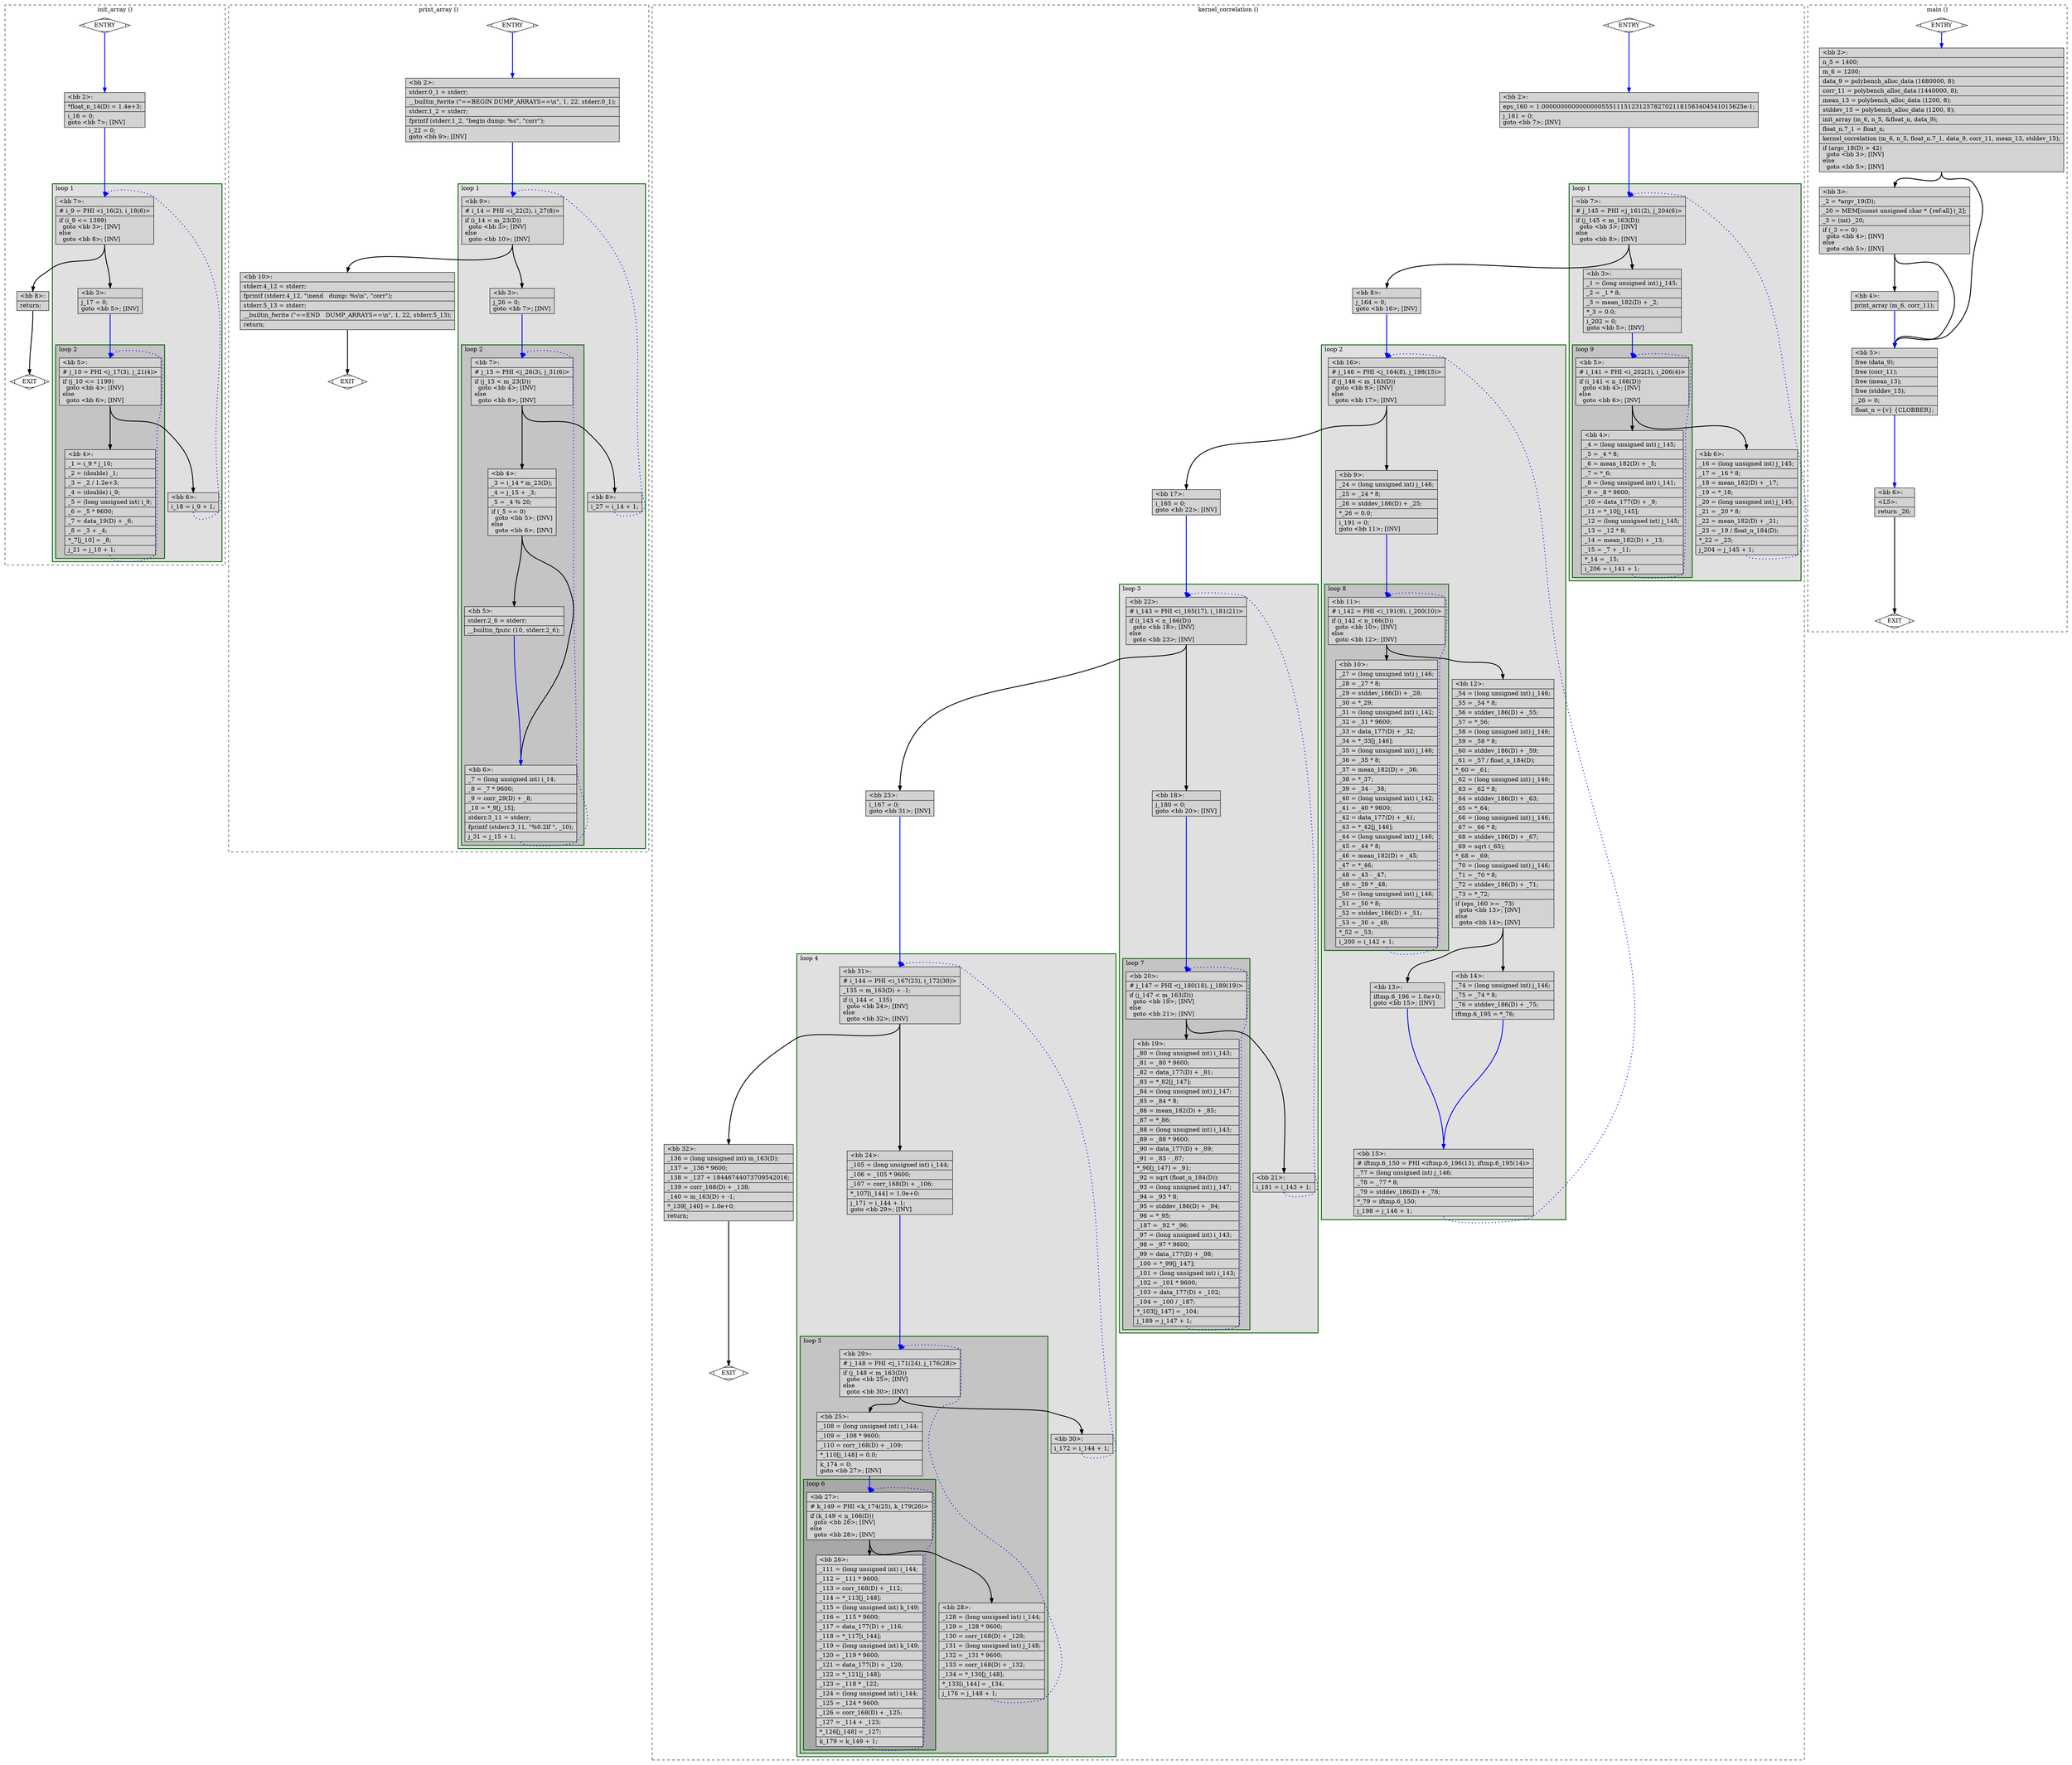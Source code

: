 digraph "correlation.c.024t.local-fnsummary1" {
overlap=false;
subgraph "cluster_init_array" {
	style="dashed";
	color="black";
	label="init_array ()";
	subgraph cluster_6_1 {
	style="filled";
	color="darkgreen";
	fillcolor="grey88";
	label="loop 1";
	labeljust=l;
	penwidth=2;
	subgraph cluster_6_2 {
	style="filled";
	color="darkgreen";
	fillcolor="grey77";
	label="loop 2";
	labeljust=l;
	penwidth=2;
	fn_6_basic_block_5 [shape=record,style=filled,fillcolor=lightgrey,label="{\<bb\ 5\>:\l\
|#\ j_10\ =\ PHI\ \<j_17(3),\ j_21(4)\>\l\
|if\ (j_10\ \<=\ 1199)\l\
\ \ goto\ \<bb\ 4\>;\ [INV]\l\
else\l\
\ \ goto\ \<bb\ 6\>;\ [INV]\l\
}"];

	fn_6_basic_block_4 [shape=record,style=filled,fillcolor=lightgrey,label="{\<bb\ 4\>:\l\
|_1\ =\ i_9\ *\ j_10;\l\
|_2\ =\ (double)\ _1;\l\
|_3\ =\ _2\ /\ 1.2e+3;\l\
|_4\ =\ (double)\ i_9;\l\
|_5\ =\ (long\ unsigned\ int)\ i_9;\l\
|_6\ =\ _5\ *\ 9600;\l\
|_7\ =\ data_19(D)\ +\ _6;\l\
|_8\ =\ _3\ +\ _4;\l\
|*_7[j_10]\ =\ _8;\l\
|j_21\ =\ j_10\ +\ 1;\l\
}"];

	}
	fn_6_basic_block_7 [shape=record,style=filled,fillcolor=lightgrey,label="{\<bb\ 7\>:\l\
|#\ i_9\ =\ PHI\ \<i_16(2),\ i_18(6)\>\l\
|if\ (i_9\ \<=\ 1399)\l\
\ \ goto\ \<bb\ 3\>;\ [INV]\l\
else\l\
\ \ goto\ \<bb\ 8\>;\ [INV]\l\
}"];

	fn_6_basic_block_3 [shape=record,style=filled,fillcolor=lightgrey,label="{\<bb\ 3\>:\l\
|j_17\ =\ 0;\l\
goto\ \<bb\ 5\>;\ [INV]\l\
}"];

	fn_6_basic_block_6 [shape=record,style=filled,fillcolor=lightgrey,label="{\<bb\ 6\>:\l\
|i_18\ =\ i_9\ +\ 1;\l\
}"];

	}
	fn_6_basic_block_0 [shape=Mdiamond,style=filled,fillcolor=white,label="ENTRY"];

	fn_6_basic_block_1 [shape=Mdiamond,style=filled,fillcolor=white,label="EXIT"];

	fn_6_basic_block_2 [shape=record,style=filled,fillcolor=lightgrey,label="{\<bb\ 2\>:\l\
|*float_n_14(D)\ =\ 1.4e+3;\l\
|i_16\ =\ 0;\l\
goto\ \<bb\ 7\>;\ [INV]\l\
}"];

	fn_6_basic_block_8 [shape=record,style=filled,fillcolor=lightgrey,label="{\<bb\ 8\>:\l\
|return;\l\
}"];

	fn_6_basic_block_0:s -> fn_6_basic_block_2:n [style="solid,bold",color=blue,weight=100,constraint=true];
	fn_6_basic_block_2:s -> fn_6_basic_block_7:n [style="solid,bold",color=blue,weight=100,constraint=true];
	fn_6_basic_block_3:s -> fn_6_basic_block_5:n [style="solid,bold",color=blue,weight=100,constraint=true];
	fn_6_basic_block_4:s -> fn_6_basic_block_5:n [style="dotted,bold",color=blue,weight=10,constraint=false];
	fn_6_basic_block_5:s -> fn_6_basic_block_4:n [style="solid,bold",color=black,weight=10,constraint=true];
	fn_6_basic_block_5:s -> fn_6_basic_block_6:n [style="solid,bold",color=black,weight=10,constraint=true];
	fn_6_basic_block_6:s -> fn_6_basic_block_7:n [style="dotted,bold",color=blue,weight=10,constraint=false];
	fn_6_basic_block_7:s -> fn_6_basic_block_3:n [style="solid,bold",color=black,weight=10,constraint=true];
	fn_6_basic_block_7:s -> fn_6_basic_block_8:n [style="solid,bold",color=black,weight=10,constraint=true];
	fn_6_basic_block_8:s -> fn_6_basic_block_1:n [style="solid,bold",color=black,weight=10,constraint=true];
	fn_6_basic_block_0:s -> fn_6_basic_block_1:n [style="invis",constraint=true];
}
subgraph "cluster_print_array" {
	style="dashed";
	color="black";
	label="print_array ()";
	subgraph cluster_7_1 {
	style="filled";
	color="darkgreen";
	fillcolor="grey88";
	label="loop 1";
	labeljust=l;
	penwidth=2;
	subgraph cluster_7_2 {
	style="filled";
	color="darkgreen";
	fillcolor="grey77";
	label="loop 2";
	labeljust=l;
	penwidth=2;
	fn_7_basic_block_7 [shape=record,style=filled,fillcolor=lightgrey,label="{\<bb\ 7\>:\l\
|#\ j_15\ =\ PHI\ \<j_26(3),\ j_31(6)\>\l\
|if\ (j_15\ \<\ m_23(D))\l\
\ \ goto\ \<bb\ 4\>;\ [INV]\l\
else\l\
\ \ goto\ \<bb\ 8\>;\ [INV]\l\
}"];

	fn_7_basic_block_4 [shape=record,style=filled,fillcolor=lightgrey,label="{\<bb\ 4\>:\l\
|_3\ =\ i_14\ *\ m_23(D);\l\
|_4\ =\ j_15\ +\ _3;\l\
|_5\ =\ _4\ %\ 20;\l\
|if\ (_5\ ==\ 0)\l\
\ \ goto\ \<bb\ 5\>;\ [INV]\l\
else\l\
\ \ goto\ \<bb\ 6\>;\ [INV]\l\
}"];

	fn_7_basic_block_5 [shape=record,style=filled,fillcolor=lightgrey,label="{\<bb\ 5\>:\l\
|stderr.2_6\ =\ stderr;\l\
|__builtin_fputc\ (10,\ stderr.2_6);\l\
}"];

	fn_7_basic_block_6 [shape=record,style=filled,fillcolor=lightgrey,label="{\<bb\ 6\>:\l\
|_7\ =\ (long\ unsigned\ int)\ i_14;\l\
|_8\ =\ _7\ *\ 9600;\l\
|_9\ =\ corr_29(D)\ +\ _8;\l\
|_10\ =\ *_9[j_15];\l\
|stderr.3_11\ =\ stderr;\l\
|fprintf\ (stderr.3_11,\ \"%0.2lf\ \",\ _10);\l\
|j_31\ =\ j_15\ +\ 1;\l\
}"];

	}
	fn_7_basic_block_9 [shape=record,style=filled,fillcolor=lightgrey,label="{\<bb\ 9\>:\l\
|#\ i_14\ =\ PHI\ \<i_22(2),\ i_27(8)\>\l\
|if\ (i_14\ \<\ m_23(D))\l\
\ \ goto\ \<bb\ 3\>;\ [INV]\l\
else\l\
\ \ goto\ \<bb\ 10\>;\ [INV]\l\
}"];

	fn_7_basic_block_3 [shape=record,style=filled,fillcolor=lightgrey,label="{\<bb\ 3\>:\l\
|j_26\ =\ 0;\l\
goto\ \<bb\ 7\>;\ [INV]\l\
}"];

	fn_7_basic_block_8 [shape=record,style=filled,fillcolor=lightgrey,label="{\<bb\ 8\>:\l\
|i_27\ =\ i_14\ +\ 1;\l\
}"];

	}
	fn_7_basic_block_0 [shape=Mdiamond,style=filled,fillcolor=white,label="ENTRY"];

	fn_7_basic_block_1 [shape=Mdiamond,style=filled,fillcolor=white,label="EXIT"];

	fn_7_basic_block_2 [shape=record,style=filled,fillcolor=lightgrey,label="{\<bb\ 2\>:\l\
|stderr.0_1\ =\ stderr;\l\
|__builtin_fwrite\ (\"==BEGIN\ DUMP_ARRAYS==\\n\",\ 1,\ 22,\ stderr.0_1);\l\
|stderr.1_2\ =\ stderr;\l\
|fprintf\ (stderr.1_2,\ \"begin\ dump:\ %s\",\ \"corr\");\l\
|i_22\ =\ 0;\l\
goto\ \<bb\ 9\>;\ [INV]\l\
}"];

	fn_7_basic_block_10 [shape=record,style=filled,fillcolor=lightgrey,label="{\<bb\ 10\>:\l\
|stderr.4_12\ =\ stderr;\l\
|fprintf\ (stderr.4_12,\ \"\\nend\ \ \ dump:\ %s\\n\",\ \"corr\");\l\
|stderr.5_13\ =\ stderr;\l\
|__builtin_fwrite\ (\"==END\ \ \ DUMP_ARRAYS==\\n\",\ 1,\ 22,\ stderr.5_13);\l\
|return;\l\
}"];

	fn_7_basic_block_0:s -> fn_7_basic_block_2:n [style="solid,bold",color=blue,weight=100,constraint=true];
	fn_7_basic_block_2:s -> fn_7_basic_block_9:n [style="solid,bold",color=blue,weight=100,constraint=true];
	fn_7_basic_block_3:s -> fn_7_basic_block_7:n [style="solid,bold",color=blue,weight=100,constraint=true];
	fn_7_basic_block_4:s -> fn_7_basic_block_5:n [style="solid,bold",color=black,weight=10,constraint=true];
	fn_7_basic_block_4:s -> fn_7_basic_block_6:n [style="solid,bold",color=black,weight=10,constraint=true];
	fn_7_basic_block_5:s -> fn_7_basic_block_6:n [style="solid,bold",color=blue,weight=100,constraint=true];
	fn_7_basic_block_6:s -> fn_7_basic_block_7:n [style="dotted,bold",color=blue,weight=10,constraint=false];
	fn_7_basic_block_7:s -> fn_7_basic_block_4:n [style="solid,bold",color=black,weight=10,constraint=true];
	fn_7_basic_block_7:s -> fn_7_basic_block_8:n [style="solid,bold",color=black,weight=10,constraint=true];
	fn_7_basic_block_8:s -> fn_7_basic_block_9:n [style="dotted,bold",color=blue,weight=10,constraint=false];
	fn_7_basic_block_9:s -> fn_7_basic_block_3:n [style="solid,bold",color=black,weight=10,constraint=true];
	fn_7_basic_block_9:s -> fn_7_basic_block_10:n [style="solid,bold",color=black,weight=10,constraint=true];
	fn_7_basic_block_10:s -> fn_7_basic_block_1:n [style="solid,bold",color=black,weight=10,constraint=true];
	fn_7_basic_block_0:s -> fn_7_basic_block_1:n [style="invis",constraint=true];
}
subgraph "cluster_kernel_correlation" {
	style="dashed";
	color="black";
	label="kernel_correlation ()";
	subgraph cluster_8_4 {
	style="filled";
	color="darkgreen";
	fillcolor="grey88";
	label="loop 4";
	labeljust=l;
	penwidth=2;
	subgraph cluster_8_5 {
	style="filled";
	color="darkgreen";
	fillcolor="grey77";
	label="loop 5";
	labeljust=l;
	penwidth=2;
	subgraph cluster_8_6 {
	style="filled";
	color="darkgreen";
	fillcolor="grey66";
	label="loop 6";
	labeljust=l;
	penwidth=2;
	fn_8_basic_block_27 [shape=record,style=filled,fillcolor=lightgrey,label="{\<bb\ 27\>:\l\
|#\ k_149\ =\ PHI\ \<k_174(25),\ k_179(26)\>\l\
|if\ (k_149\ \<\ n_166(D))\l\
\ \ goto\ \<bb\ 26\>;\ [INV]\l\
else\l\
\ \ goto\ \<bb\ 28\>;\ [INV]\l\
}"];

	fn_8_basic_block_26 [shape=record,style=filled,fillcolor=lightgrey,label="{\<bb\ 26\>:\l\
|_111\ =\ (long\ unsigned\ int)\ i_144;\l\
|_112\ =\ _111\ *\ 9600;\l\
|_113\ =\ corr_168(D)\ +\ _112;\l\
|_114\ =\ *_113[j_148];\l\
|_115\ =\ (long\ unsigned\ int)\ k_149;\l\
|_116\ =\ _115\ *\ 9600;\l\
|_117\ =\ data_177(D)\ +\ _116;\l\
|_118\ =\ *_117[i_144];\l\
|_119\ =\ (long\ unsigned\ int)\ k_149;\l\
|_120\ =\ _119\ *\ 9600;\l\
|_121\ =\ data_177(D)\ +\ _120;\l\
|_122\ =\ *_121[j_148];\l\
|_123\ =\ _118\ *\ _122;\l\
|_124\ =\ (long\ unsigned\ int)\ i_144;\l\
|_125\ =\ _124\ *\ 9600;\l\
|_126\ =\ corr_168(D)\ +\ _125;\l\
|_127\ =\ _114\ +\ _123;\l\
|*_126[j_148]\ =\ _127;\l\
|k_179\ =\ k_149\ +\ 1;\l\
}"];

	}
	fn_8_basic_block_29 [shape=record,style=filled,fillcolor=lightgrey,label="{\<bb\ 29\>:\l\
|#\ j_148\ =\ PHI\ \<j_171(24),\ j_176(28)\>\l\
|if\ (j_148\ \<\ m_163(D))\l\
\ \ goto\ \<bb\ 25\>;\ [INV]\l\
else\l\
\ \ goto\ \<bb\ 30\>;\ [INV]\l\
}"];

	fn_8_basic_block_25 [shape=record,style=filled,fillcolor=lightgrey,label="{\<bb\ 25\>:\l\
|_108\ =\ (long\ unsigned\ int)\ i_144;\l\
|_109\ =\ _108\ *\ 9600;\l\
|_110\ =\ corr_168(D)\ +\ _109;\l\
|*_110[j_148]\ =\ 0.0;\l\
|k_174\ =\ 0;\l\
goto\ \<bb\ 27\>;\ [INV]\l\
}"];

	fn_8_basic_block_28 [shape=record,style=filled,fillcolor=lightgrey,label="{\<bb\ 28\>:\l\
|_128\ =\ (long\ unsigned\ int)\ i_144;\l\
|_129\ =\ _128\ *\ 9600;\l\
|_130\ =\ corr_168(D)\ +\ _129;\l\
|_131\ =\ (long\ unsigned\ int)\ j_148;\l\
|_132\ =\ _131\ *\ 9600;\l\
|_133\ =\ corr_168(D)\ +\ _132;\l\
|_134\ =\ *_130[j_148];\l\
|*_133[i_144]\ =\ _134;\l\
|j_176\ =\ j_148\ +\ 1;\l\
}"];

	}
	fn_8_basic_block_31 [shape=record,style=filled,fillcolor=lightgrey,label="{\<bb\ 31\>:\l\
|#\ i_144\ =\ PHI\ \<i_167(23),\ i_172(30)\>\l\
|_135\ =\ m_163(D)\ +\ -1;\l\
|if\ (i_144\ \<\ _135)\l\
\ \ goto\ \<bb\ 24\>;\ [INV]\l\
else\l\
\ \ goto\ \<bb\ 32\>;\ [INV]\l\
}"];

	fn_8_basic_block_24 [shape=record,style=filled,fillcolor=lightgrey,label="{\<bb\ 24\>:\l\
|_105\ =\ (long\ unsigned\ int)\ i_144;\l\
|_106\ =\ _105\ *\ 9600;\l\
|_107\ =\ corr_168(D)\ +\ _106;\l\
|*_107[i_144]\ =\ 1.0e+0;\l\
|j_171\ =\ i_144\ +\ 1;\l\
goto\ \<bb\ 29\>;\ [INV]\l\
}"];

	fn_8_basic_block_30 [shape=record,style=filled,fillcolor=lightgrey,label="{\<bb\ 30\>:\l\
|i_172\ =\ i_144\ +\ 1;\l\
}"];

	}
	subgraph cluster_8_3 {
	style="filled";
	color="darkgreen";
	fillcolor="grey88";
	label="loop 3";
	labeljust=l;
	penwidth=2;
	subgraph cluster_8_7 {
	style="filled";
	color="darkgreen";
	fillcolor="grey77";
	label="loop 7";
	labeljust=l;
	penwidth=2;
	fn_8_basic_block_20 [shape=record,style=filled,fillcolor=lightgrey,label="{\<bb\ 20\>:\l\
|#\ j_147\ =\ PHI\ \<j_180(18),\ j_189(19)\>\l\
|if\ (j_147\ \<\ m_163(D))\l\
\ \ goto\ \<bb\ 19\>;\ [INV]\l\
else\l\
\ \ goto\ \<bb\ 21\>;\ [INV]\l\
}"];

	fn_8_basic_block_19 [shape=record,style=filled,fillcolor=lightgrey,label="{\<bb\ 19\>:\l\
|_80\ =\ (long\ unsigned\ int)\ i_143;\l\
|_81\ =\ _80\ *\ 9600;\l\
|_82\ =\ data_177(D)\ +\ _81;\l\
|_83\ =\ *_82[j_147];\l\
|_84\ =\ (long\ unsigned\ int)\ j_147;\l\
|_85\ =\ _84\ *\ 8;\l\
|_86\ =\ mean_182(D)\ +\ _85;\l\
|_87\ =\ *_86;\l\
|_88\ =\ (long\ unsigned\ int)\ i_143;\l\
|_89\ =\ _88\ *\ 9600;\l\
|_90\ =\ data_177(D)\ +\ _89;\l\
|_91\ =\ _83\ -\ _87;\l\
|*_90[j_147]\ =\ _91;\l\
|_92\ =\ sqrt\ (float_n_184(D));\l\
|_93\ =\ (long\ unsigned\ int)\ j_147;\l\
|_94\ =\ _93\ *\ 8;\l\
|_95\ =\ stddev_186(D)\ +\ _94;\l\
|_96\ =\ *_95;\l\
|_187\ =\ _92\ *\ _96;\l\
|_97\ =\ (long\ unsigned\ int)\ i_143;\l\
|_98\ =\ _97\ *\ 9600;\l\
|_99\ =\ data_177(D)\ +\ _98;\l\
|_100\ =\ *_99[j_147];\l\
|_101\ =\ (long\ unsigned\ int)\ i_143;\l\
|_102\ =\ _101\ *\ 9600;\l\
|_103\ =\ data_177(D)\ +\ _102;\l\
|_104\ =\ _100\ /\ _187;\l\
|*_103[j_147]\ =\ _104;\l\
|j_189\ =\ j_147\ +\ 1;\l\
}"];

	}
	fn_8_basic_block_22 [shape=record,style=filled,fillcolor=lightgrey,label="{\<bb\ 22\>:\l\
|#\ i_143\ =\ PHI\ \<i_165(17),\ i_181(21)\>\l\
|if\ (i_143\ \<\ n_166(D))\l\
\ \ goto\ \<bb\ 18\>;\ [INV]\l\
else\l\
\ \ goto\ \<bb\ 23\>;\ [INV]\l\
}"];

	fn_8_basic_block_18 [shape=record,style=filled,fillcolor=lightgrey,label="{\<bb\ 18\>:\l\
|j_180\ =\ 0;\l\
goto\ \<bb\ 20\>;\ [INV]\l\
}"];

	fn_8_basic_block_21 [shape=record,style=filled,fillcolor=lightgrey,label="{\<bb\ 21\>:\l\
|i_181\ =\ i_143\ +\ 1;\l\
}"];

	}
	subgraph cluster_8_2 {
	style="filled";
	color="darkgreen";
	fillcolor="grey88";
	label="loop 2";
	labeljust=l;
	penwidth=2;
	subgraph cluster_8_8 {
	style="filled";
	color="darkgreen";
	fillcolor="grey77";
	label="loop 8";
	labeljust=l;
	penwidth=2;
	fn_8_basic_block_11 [shape=record,style=filled,fillcolor=lightgrey,label="{\<bb\ 11\>:\l\
|#\ i_142\ =\ PHI\ \<i_191(9),\ i_200(10)\>\l\
|if\ (i_142\ \<\ n_166(D))\l\
\ \ goto\ \<bb\ 10\>;\ [INV]\l\
else\l\
\ \ goto\ \<bb\ 12\>;\ [INV]\l\
}"];

	fn_8_basic_block_10 [shape=record,style=filled,fillcolor=lightgrey,label="{\<bb\ 10\>:\l\
|_27\ =\ (long\ unsigned\ int)\ j_146;\l\
|_28\ =\ _27\ *\ 8;\l\
|_29\ =\ stddev_186(D)\ +\ _28;\l\
|_30\ =\ *_29;\l\
|_31\ =\ (long\ unsigned\ int)\ i_142;\l\
|_32\ =\ _31\ *\ 9600;\l\
|_33\ =\ data_177(D)\ +\ _32;\l\
|_34\ =\ *_33[j_146];\l\
|_35\ =\ (long\ unsigned\ int)\ j_146;\l\
|_36\ =\ _35\ *\ 8;\l\
|_37\ =\ mean_182(D)\ +\ _36;\l\
|_38\ =\ *_37;\l\
|_39\ =\ _34\ -\ _38;\l\
|_40\ =\ (long\ unsigned\ int)\ i_142;\l\
|_41\ =\ _40\ *\ 9600;\l\
|_42\ =\ data_177(D)\ +\ _41;\l\
|_43\ =\ *_42[j_146];\l\
|_44\ =\ (long\ unsigned\ int)\ j_146;\l\
|_45\ =\ _44\ *\ 8;\l\
|_46\ =\ mean_182(D)\ +\ _45;\l\
|_47\ =\ *_46;\l\
|_48\ =\ _43\ -\ _47;\l\
|_49\ =\ _39\ *\ _48;\l\
|_50\ =\ (long\ unsigned\ int)\ j_146;\l\
|_51\ =\ _50\ *\ 8;\l\
|_52\ =\ stddev_186(D)\ +\ _51;\l\
|_53\ =\ _30\ +\ _49;\l\
|*_52\ =\ _53;\l\
|i_200\ =\ i_142\ +\ 1;\l\
}"];

	}
	fn_8_basic_block_16 [shape=record,style=filled,fillcolor=lightgrey,label="{\<bb\ 16\>:\l\
|#\ j_146\ =\ PHI\ \<j_164(8),\ j_198(15)\>\l\
|if\ (j_146\ \<\ m_163(D))\l\
\ \ goto\ \<bb\ 9\>;\ [INV]\l\
else\l\
\ \ goto\ \<bb\ 17\>;\ [INV]\l\
}"];

	fn_8_basic_block_9 [shape=record,style=filled,fillcolor=lightgrey,label="{\<bb\ 9\>:\l\
|_24\ =\ (long\ unsigned\ int)\ j_146;\l\
|_25\ =\ _24\ *\ 8;\l\
|_26\ =\ stddev_186(D)\ +\ _25;\l\
|*_26\ =\ 0.0;\l\
|i_191\ =\ 0;\l\
goto\ \<bb\ 11\>;\ [INV]\l\
}"];

	fn_8_basic_block_12 [shape=record,style=filled,fillcolor=lightgrey,label="{\<bb\ 12\>:\l\
|_54\ =\ (long\ unsigned\ int)\ j_146;\l\
|_55\ =\ _54\ *\ 8;\l\
|_56\ =\ stddev_186(D)\ +\ _55;\l\
|_57\ =\ *_56;\l\
|_58\ =\ (long\ unsigned\ int)\ j_146;\l\
|_59\ =\ _58\ *\ 8;\l\
|_60\ =\ stddev_186(D)\ +\ _59;\l\
|_61\ =\ _57\ /\ float_n_184(D);\l\
|*_60\ =\ _61;\l\
|_62\ =\ (long\ unsigned\ int)\ j_146;\l\
|_63\ =\ _62\ *\ 8;\l\
|_64\ =\ stddev_186(D)\ +\ _63;\l\
|_65\ =\ *_64;\l\
|_66\ =\ (long\ unsigned\ int)\ j_146;\l\
|_67\ =\ _66\ *\ 8;\l\
|_68\ =\ stddev_186(D)\ +\ _67;\l\
|_69\ =\ sqrt\ (_65);\l\
|*_68\ =\ _69;\l\
|_70\ =\ (long\ unsigned\ int)\ j_146;\l\
|_71\ =\ _70\ *\ 8;\l\
|_72\ =\ stddev_186(D)\ +\ _71;\l\
|_73\ =\ *_72;\l\
|if\ (eps_160\ \>=\ _73)\l\
\ \ goto\ \<bb\ 13\>;\ [INV]\l\
else\l\
\ \ goto\ \<bb\ 14\>;\ [INV]\l\
}"];

	fn_8_basic_block_13 [shape=record,style=filled,fillcolor=lightgrey,label="{\<bb\ 13\>:\l\
|iftmp.6_196\ =\ 1.0e+0;\l\
goto\ \<bb\ 15\>;\ [INV]\l\
}"];

	fn_8_basic_block_14 [shape=record,style=filled,fillcolor=lightgrey,label="{\<bb\ 14\>:\l\
|_74\ =\ (long\ unsigned\ int)\ j_146;\l\
|_75\ =\ _74\ *\ 8;\l\
|_76\ =\ stddev_186(D)\ +\ _75;\l\
|iftmp.6_195\ =\ *_76;\l\
}"];

	fn_8_basic_block_15 [shape=record,style=filled,fillcolor=lightgrey,label="{\<bb\ 15\>:\l\
|#\ iftmp.6_150\ =\ PHI\ \<iftmp.6_196(13),\ iftmp.6_195(14)\>\l\
|_77\ =\ (long\ unsigned\ int)\ j_146;\l\
|_78\ =\ _77\ *\ 8;\l\
|_79\ =\ stddev_186(D)\ +\ _78;\l\
|*_79\ =\ iftmp.6_150;\l\
|j_198\ =\ j_146\ +\ 1;\l\
}"];

	}
	subgraph cluster_8_1 {
	style="filled";
	color="darkgreen";
	fillcolor="grey88";
	label="loop 1";
	labeljust=l;
	penwidth=2;
	subgraph cluster_8_9 {
	style="filled";
	color="darkgreen";
	fillcolor="grey77";
	label="loop 9";
	labeljust=l;
	penwidth=2;
	fn_8_basic_block_5 [shape=record,style=filled,fillcolor=lightgrey,label="{\<bb\ 5\>:\l\
|#\ i_141\ =\ PHI\ \<i_202(3),\ i_206(4)\>\l\
|if\ (i_141\ \<\ n_166(D))\l\
\ \ goto\ \<bb\ 4\>;\ [INV]\l\
else\l\
\ \ goto\ \<bb\ 6\>;\ [INV]\l\
}"];

	fn_8_basic_block_4 [shape=record,style=filled,fillcolor=lightgrey,label="{\<bb\ 4\>:\l\
|_4\ =\ (long\ unsigned\ int)\ j_145;\l\
|_5\ =\ _4\ *\ 8;\l\
|_6\ =\ mean_182(D)\ +\ _5;\l\
|_7\ =\ *_6;\l\
|_8\ =\ (long\ unsigned\ int)\ i_141;\l\
|_9\ =\ _8\ *\ 9600;\l\
|_10\ =\ data_177(D)\ +\ _9;\l\
|_11\ =\ *_10[j_145];\l\
|_12\ =\ (long\ unsigned\ int)\ j_145;\l\
|_13\ =\ _12\ *\ 8;\l\
|_14\ =\ mean_182(D)\ +\ _13;\l\
|_15\ =\ _7\ +\ _11;\l\
|*_14\ =\ _15;\l\
|i_206\ =\ i_141\ +\ 1;\l\
}"];

	}
	fn_8_basic_block_7 [shape=record,style=filled,fillcolor=lightgrey,label="{\<bb\ 7\>:\l\
|#\ j_145\ =\ PHI\ \<j_161(2),\ j_204(6)\>\l\
|if\ (j_145\ \<\ m_163(D))\l\
\ \ goto\ \<bb\ 3\>;\ [INV]\l\
else\l\
\ \ goto\ \<bb\ 8\>;\ [INV]\l\
}"];

	fn_8_basic_block_3 [shape=record,style=filled,fillcolor=lightgrey,label="{\<bb\ 3\>:\l\
|_1\ =\ (long\ unsigned\ int)\ j_145;\l\
|_2\ =\ _1\ *\ 8;\l\
|_3\ =\ mean_182(D)\ +\ _2;\l\
|*_3\ =\ 0.0;\l\
|i_202\ =\ 0;\l\
goto\ \<bb\ 5\>;\ [INV]\l\
}"];

	fn_8_basic_block_6 [shape=record,style=filled,fillcolor=lightgrey,label="{\<bb\ 6\>:\l\
|_16\ =\ (long\ unsigned\ int)\ j_145;\l\
|_17\ =\ _16\ *\ 8;\l\
|_18\ =\ mean_182(D)\ +\ _17;\l\
|_19\ =\ *_18;\l\
|_20\ =\ (long\ unsigned\ int)\ j_145;\l\
|_21\ =\ _20\ *\ 8;\l\
|_22\ =\ mean_182(D)\ +\ _21;\l\
|_23\ =\ _19\ /\ float_n_184(D);\l\
|*_22\ =\ _23;\l\
|j_204\ =\ j_145\ +\ 1;\l\
}"];

	}
	fn_8_basic_block_0 [shape=Mdiamond,style=filled,fillcolor=white,label="ENTRY"];

	fn_8_basic_block_1 [shape=Mdiamond,style=filled,fillcolor=white,label="EXIT"];

	fn_8_basic_block_2 [shape=record,style=filled,fillcolor=lightgrey,label="{\<bb\ 2\>:\l\
|eps_160\ =\ 1.000000000000000055511151231257827021181583404541015625e-1;\l\
|j_161\ =\ 0;\l\
goto\ \<bb\ 7\>;\ [INV]\l\
}"];

	fn_8_basic_block_8 [shape=record,style=filled,fillcolor=lightgrey,label="{\<bb\ 8\>:\l\
|j_164\ =\ 0;\l\
goto\ \<bb\ 16\>;\ [INV]\l\
}"];

	fn_8_basic_block_17 [shape=record,style=filled,fillcolor=lightgrey,label="{\<bb\ 17\>:\l\
|i_165\ =\ 0;\l\
goto\ \<bb\ 22\>;\ [INV]\l\
}"];

	fn_8_basic_block_23 [shape=record,style=filled,fillcolor=lightgrey,label="{\<bb\ 23\>:\l\
|i_167\ =\ 0;\l\
goto\ \<bb\ 31\>;\ [INV]\l\
}"];

	fn_8_basic_block_32 [shape=record,style=filled,fillcolor=lightgrey,label="{\<bb\ 32\>:\l\
|_136\ =\ (long\ unsigned\ int)\ m_163(D);\l\
|_137\ =\ _136\ *\ 9600;\l\
|_138\ =\ _137\ +\ 18446744073709542016;\l\
|_139\ =\ corr_168(D)\ +\ _138;\l\
|_140\ =\ m_163(D)\ +\ -1;\l\
|*_139[_140]\ =\ 1.0e+0;\l\
|return;\l\
}"];

	fn_8_basic_block_0:s -> fn_8_basic_block_2:n [style="solid,bold",color=blue,weight=100,constraint=true];
	fn_8_basic_block_2:s -> fn_8_basic_block_7:n [style="solid,bold",color=blue,weight=100,constraint=true];
	fn_8_basic_block_3:s -> fn_8_basic_block_5:n [style="solid,bold",color=blue,weight=100,constraint=true];
	fn_8_basic_block_4:s -> fn_8_basic_block_5:n [style="dotted,bold",color=blue,weight=10,constraint=false];
	fn_8_basic_block_5:s -> fn_8_basic_block_4:n [style="solid,bold",color=black,weight=10,constraint=true];
	fn_8_basic_block_5:s -> fn_8_basic_block_6:n [style="solid,bold",color=black,weight=10,constraint=true];
	fn_8_basic_block_6:s -> fn_8_basic_block_7:n [style="dotted,bold",color=blue,weight=10,constraint=false];
	fn_8_basic_block_7:s -> fn_8_basic_block_3:n [style="solid,bold",color=black,weight=10,constraint=true];
	fn_8_basic_block_7:s -> fn_8_basic_block_8:n [style="solid,bold",color=black,weight=10,constraint=true];
	fn_8_basic_block_8:s -> fn_8_basic_block_16:n [style="solid,bold",color=blue,weight=100,constraint=true];
	fn_8_basic_block_9:s -> fn_8_basic_block_11:n [style="solid,bold",color=blue,weight=100,constraint=true];
	fn_8_basic_block_10:s -> fn_8_basic_block_11:n [style="dotted,bold",color=blue,weight=10,constraint=false];
	fn_8_basic_block_11:s -> fn_8_basic_block_10:n [style="solid,bold",color=black,weight=10,constraint=true];
	fn_8_basic_block_11:s -> fn_8_basic_block_12:n [style="solid,bold",color=black,weight=10,constraint=true];
	fn_8_basic_block_12:s -> fn_8_basic_block_13:n [style="solid,bold",color=black,weight=10,constraint=true];
	fn_8_basic_block_12:s -> fn_8_basic_block_14:n [style="solid,bold",color=black,weight=10,constraint=true];
	fn_8_basic_block_13:s -> fn_8_basic_block_15:n [style="solid,bold",color=blue,weight=100,constraint=true];
	fn_8_basic_block_14:s -> fn_8_basic_block_15:n [style="solid,bold",color=blue,weight=100,constraint=true];
	fn_8_basic_block_15:s -> fn_8_basic_block_16:n [style="dotted,bold",color=blue,weight=10,constraint=false];
	fn_8_basic_block_16:s -> fn_8_basic_block_9:n [style="solid,bold",color=black,weight=10,constraint=true];
	fn_8_basic_block_16:s -> fn_8_basic_block_17:n [style="solid,bold",color=black,weight=10,constraint=true];
	fn_8_basic_block_17:s -> fn_8_basic_block_22:n [style="solid,bold",color=blue,weight=100,constraint=true];
	fn_8_basic_block_18:s -> fn_8_basic_block_20:n [style="solid,bold",color=blue,weight=100,constraint=true];
	fn_8_basic_block_19:s -> fn_8_basic_block_20:n [style="dotted,bold",color=blue,weight=10,constraint=false];
	fn_8_basic_block_20:s -> fn_8_basic_block_19:n [style="solid,bold",color=black,weight=10,constraint=true];
	fn_8_basic_block_20:s -> fn_8_basic_block_21:n [style="solid,bold",color=black,weight=10,constraint=true];
	fn_8_basic_block_21:s -> fn_8_basic_block_22:n [style="dotted,bold",color=blue,weight=10,constraint=false];
	fn_8_basic_block_22:s -> fn_8_basic_block_18:n [style="solid,bold",color=black,weight=10,constraint=true];
	fn_8_basic_block_22:s -> fn_8_basic_block_23:n [style="solid,bold",color=black,weight=10,constraint=true];
	fn_8_basic_block_23:s -> fn_8_basic_block_31:n [style="solid,bold",color=blue,weight=100,constraint=true];
	fn_8_basic_block_24:s -> fn_8_basic_block_29:n [style="solid,bold",color=blue,weight=100,constraint=true];
	fn_8_basic_block_25:s -> fn_8_basic_block_27:n [style="solid,bold",color=blue,weight=100,constraint=true];
	fn_8_basic_block_26:s -> fn_8_basic_block_27:n [style="dotted,bold",color=blue,weight=10,constraint=false];
	fn_8_basic_block_27:s -> fn_8_basic_block_26:n [style="solid,bold",color=black,weight=10,constraint=true];
	fn_8_basic_block_27:s -> fn_8_basic_block_28:n [style="solid,bold",color=black,weight=10,constraint=true];
	fn_8_basic_block_28:s -> fn_8_basic_block_29:n [style="dotted,bold",color=blue,weight=10,constraint=false];
	fn_8_basic_block_29:s -> fn_8_basic_block_25:n [style="solid,bold",color=black,weight=10,constraint=true];
	fn_8_basic_block_29:s -> fn_8_basic_block_30:n [style="solid,bold",color=black,weight=10,constraint=true];
	fn_8_basic_block_30:s -> fn_8_basic_block_31:n [style="dotted,bold",color=blue,weight=10,constraint=false];
	fn_8_basic_block_31:s -> fn_8_basic_block_24:n [style="solid,bold",color=black,weight=10,constraint=true];
	fn_8_basic_block_31:s -> fn_8_basic_block_32:n [style="solid,bold",color=black,weight=10,constraint=true];
	fn_8_basic_block_32:s -> fn_8_basic_block_1:n [style="solid,bold",color=black,weight=10,constraint=true];
	fn_8_basic_block_0:s -> fn_8_basic_block_1:n [style="invis",constraint=true];
}
subgraph "cluster_main" {
	style="dashed";
	color="black";
	label="main ()";
	fn_9_basic_block_0 [shape=Mdiamond,style=filled,fillcolor=white,label="ENTRY"];

	fn_9_basic_block_1 [shape=Mdiamond,style=filled,fillcolor=white,label="EXIT"];

	fn_9_basic_block_2 [shape=record,style=filled,fillcolor=lightgrey,label="{\<bb\ 2\>:\l\
|n_5\ =\ 1400;\l\
|m_6\ =\ 1200;\l\
|data_9\ =\ polybench_alloc_data\ (1680000,\ 8);\l\
|corr_11\ =\ polybench_alloc_data\ (1440000,\ 8);\l\
|mean_13\ =\ polybench_alloc_data\ (1200,\ 8);\l\
|stddev_15\ =\ polybench_alloc_data\ (1200,\ 8);\l\
|init_array\ (m_6,\ n_5,\ &float_n,\ data_9);\l\
|float_n.7_1\ =\ float_n;\l\
|kernel_correlation\ (m_6,\ n_5,\ float_n.7_1,\ data_9,\ corr_11,\ mean_13,\ stddev_15);\l\
|if\ (argc_18(D)\ \>\ 42)\l\
\ \ goto\ \<bb\ 3\>;\ [INV]\l\
else\l\
\ \ goto\ \<bb\ 5\>;\ [INV]\l\
}"];

	fn_9_basic_block_3 [shape=record,style=filled,fillcolor=lightgrey,label="{\<bb\ 3\>:\l\
|_2\ =\ *argv_19(D);\l\
|_20\ =\ MEM[(const\ unsigned\ char\ *\ \{ref-all\})_2];\l\
|_3\ =\ (int)\ _20;\l\
|if\ (_3\ ==\ 0)\l\
\ \ goto\ \<bb\ 4\>;\ [INV]\l\
else\l\
\ \ goto\ \<bb\ 5\>;\ [INV]\l\
}"];

	fn_9_basic_block_4 [shape=record,style=filled,fillcolor=lightgrey,label="{\<bb\ 4\>:\l\
|print_array\ (m_6,\ corr_11);\l\
}"];

	fn_9_basic_block_5 [shape=record,style=filled,fillcolor=lightgrey,label="{\<bb\ 5\>:\l\
|free\ (data_9);\l\
|free\ (corr_11);\l\
|free\ (mean_13);\l\
|free\ (stddev_15);\l\
|_26\ =\ 0;\l\
|float_n\ =\{v\}\ \{CLOBBER\};\l\
}"];

	fn_9_basic_block_6 [shape=record,style=filled,fillcolor=lightgrey,label="{\<bb\ 6\>:\l\
|\<L5\>:\l\
|return\ _26;\l\
}"];

	fn_9_basic_block_0:s -> fn_9_basic_block_2:n [style="solid,bold",color=blue,weight=100,constraint=true];
	fn_9_basic_block_2:s -> fn_9_basic_block_3:n [style="solid,bold",color=black,weight=10,constraint=true];
	fn_9_basic_block_2:s -> fn_9_basic_block_5:n [style="solid,bold",color=black,weight=10,constraint=true];
	fn_9_basic_block_3:s -> fn_9_basic_block_4:n [style="solid,bold",color=black,weight=10,constraint=true];
	fn_9_basic_block_3:s -> fn_9_basic_block_5:n [style="solid,bold",color=black,weight=10,constraint=true];
	fn_9_basic_block_4:s -> fn_9_basic_block_5:n [style="solid,bold",color=blue,weight=100,constraint=true];
	fn_9_basic_block_5:s -> fn_9_basic_block_6:n [style="solid,bold",color=blue,weight=100,constraint=true];
	fn_9_basic_block_6:s -> fn_9_basic_block_1:n [style="solid,bold",color=black,weight=10,constraint=true];
	fn_9_basic_block_0:s -> fn_9_basic_block_1:n [style="invis",constraint=true];
}
}
